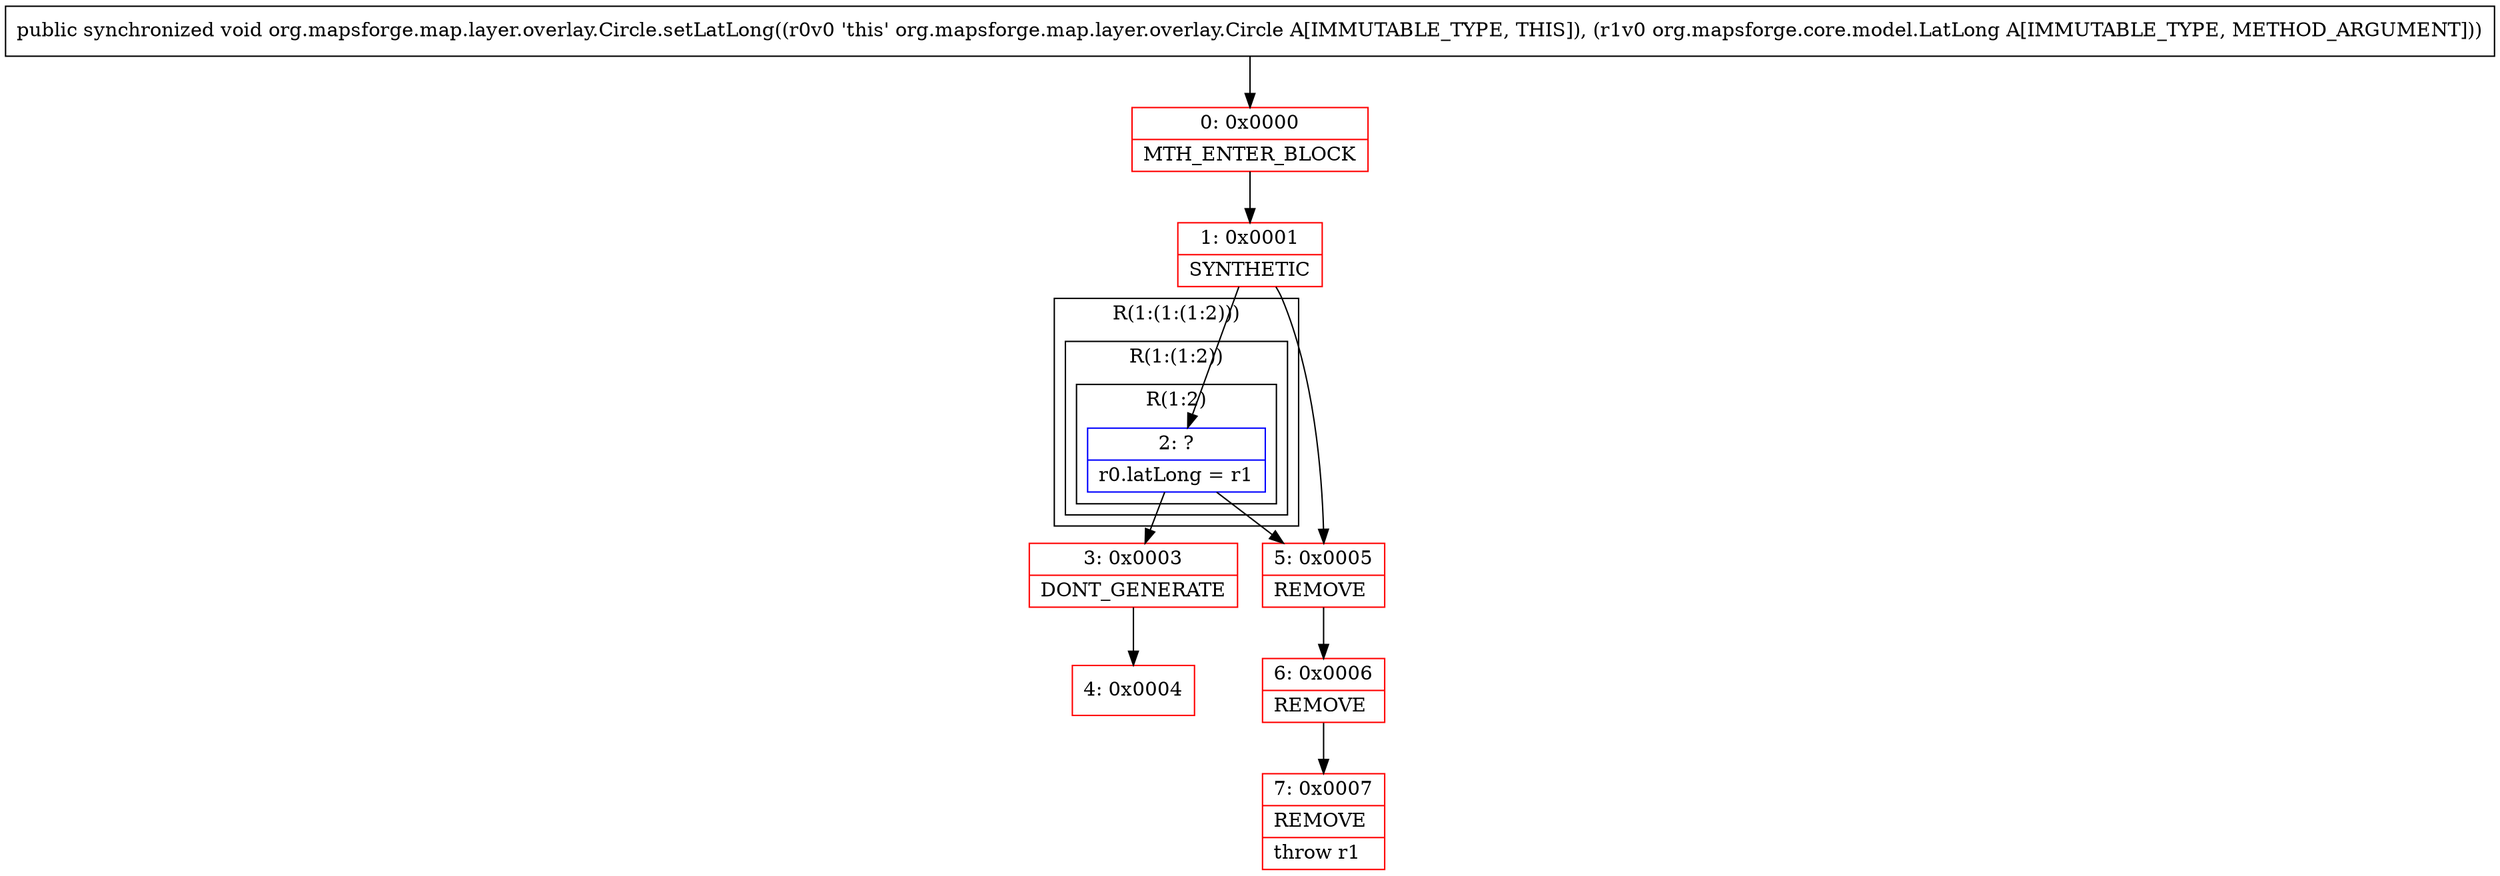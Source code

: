 digraph "CFG fororg.mapsforge.map.layer.overlay.Circle.setLatLong(Lorg\/mapsforge\/core\/model\/LatLong;)V" {
subgraph cluster_Region_1515367891 {
label = "R(1:(1:(1:2)))";
node [shape=record,color=blue];
subgraph cluster_Region_1569570039 {
label = "R(1:(1:2))";
node [shape=record,color=blue];
subgraph cluster_Region_1752447519 {
label = "R(1:2)";
node [shape=record,color=blue];
Node_2 [shape=record,label="{2\:\ ?|r0.latLong = r1\l}"];
}
}
}
Node_0 [shape=record,color=red,label="{0\:\ 0x0000|MTH_ENTER_BLOCK\l}"];
Node_1 [shape=record,color=red,label="{1\:\ 0x0001|SYNTHETIC\l}"];
Node_3 [shape=record,color=red,label="{3\:\ 0x0003|DONT_GENERATE\l}"];
Node_4 [shape=record,color=red,label="{4\:\ 0x0004}"];
Node_5 [shape=record,color=red,label="{5\:\ 0x0005|REMOVE\l}"];
Node_6 [shape=record,color=red,label="{6\:\ 0x0006|REMOVE\l}"];
Node_7 [shape=record,color=red,label="{7\:\ 0x0007|REMOVE\l|throw r1\l}"];
MethodNode[shape=record,label="{public synchronized void org.mapsforge.map.layer.overlay.Circle.setLatLong((r0v0 'this' org.mapsforge.map.layer.overlay.Circle A[IMMUTABLE_TYPE, THIS]), (r1v0 org.mapsforge.core.model.LatLong A[IMMUTABLE_TYPE, METHOD_ARGUMENT])) }"];
MethodNode -> Node_0;
Node_2 -> Node_3;
Node_2 -> Node_5;
Node_0 -> Node_1;
Node_1 -> Node_2;
Node_1 -> Node_5;
Node_3 -> Node_4;
Node_5 -> Node_6;
Node_6 -> Node_7;
}

